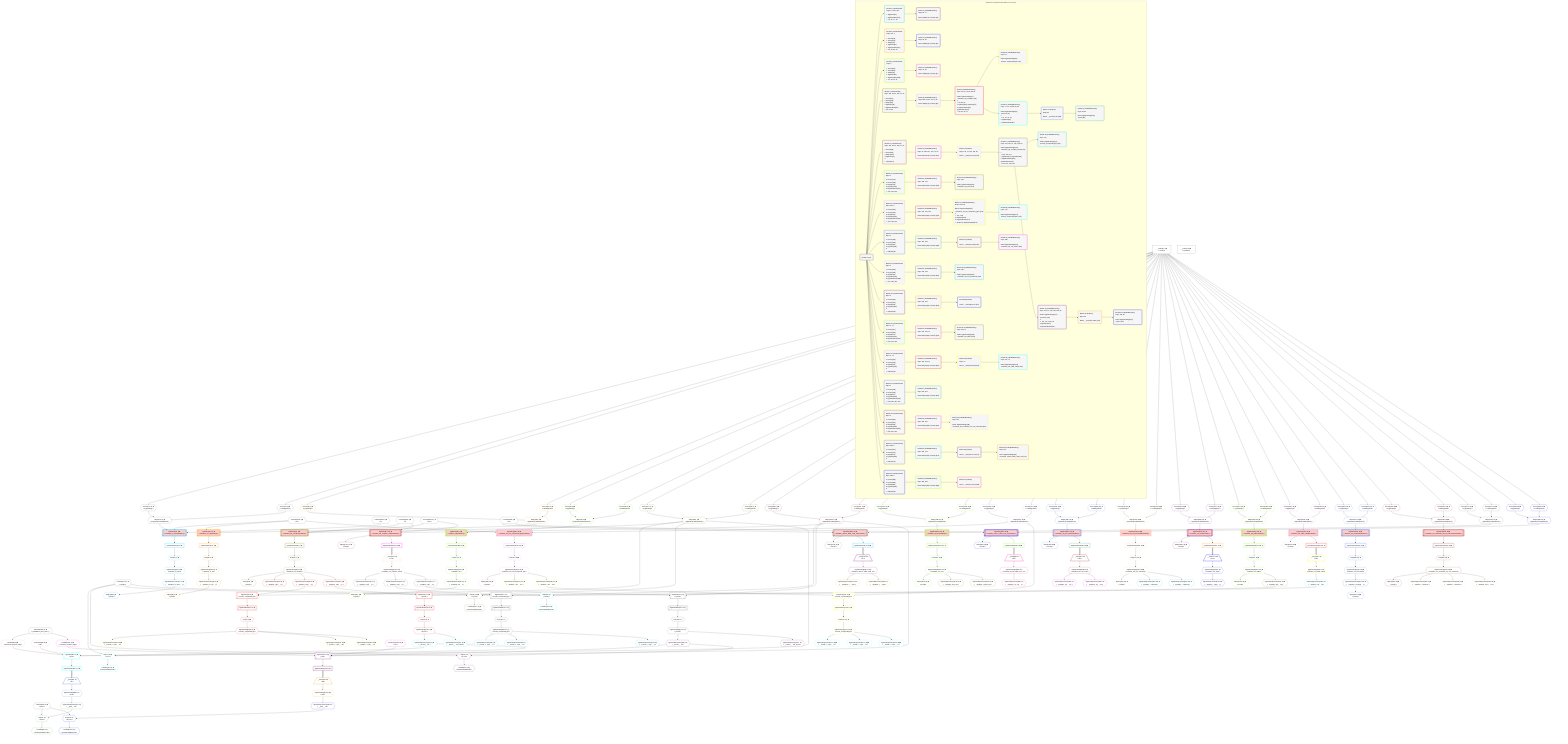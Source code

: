 %%{init: {'themeVariables': { 'fontSize': '12px'}}}%%
graph TD
    classDef path fill:#eee,stroke:#000,color:#000
    classDef plan fill:#fff,stroke-width:1px,color:#000
    classDef itemplan fill:#fff,stroke-width:2px,color:#000
    classDef unbatchedplan fill:#dff,stroke-width:1px,color:#000
    classDef sideeffectplan fill:#fcc,stroke-width:2px,color:#000
    classDef bucket fill:#f6f6f6,color:#000,stroke-width:2px,text-align:left


    %% plan dependencies
    Object13{{"Object[13∈0] ➊<br />ᐸ{pgSettings,withPgClient}ᐳ"}}:::plan
    Access11{{"Access[11∈0] ➊<br />ᐸ2.pgSettingsᐳ"}}:::plan
    Access12{{"Access[12∈0] ➊<br />ᐸ2.withPgClientᐳ"}}:::plan
    Access11 & Access12 --> Object13
    __Value2["__Value[2∈0] ➊<br />ᐸcontextᐳ"]:::plan
    __Value2 --> Access11
    __Value2 --> Access12
    __Value4["__Value[4∈0] ➊<br />ᐸrootValueᐳ"]:::plan
    Constant72{{"Constant[72∈0] ➊<br />ᐸ'people'ᐳ"}}:::plan
    Constant90{{"Constant[90∈0] ➊<br />ᐸ'posts'ᐳ"}}:::plan
    Constant291{{"Constant[291∈0] ➊<br />ᐸ10ᐳ"}}:::plan
    Constant292{{"Constant[292∈0] ➊<br />ᐸ5ᐳ"}}:::plan
    Constant293{{"Constant[293∈0] ➊<br />ᐸ1ᐳ"}}:::plan
    Constant294{{"Constant[294∈0] ➊<br />ᐸ'test'ᐳ"}}:::plan
    Constant298{{"Constant[298∈0] ➊<br />ᐸ20ᐳ"}}:::plan
    Constant299{{"Constant[299∈0] ➊<br />ᐸ[ 'PRIMARY_KEY_ASC' ]ᐳ"}}:::plan
    PgSelect10[["PgSelect[10∈1] ➊<br />ᐸmutation_in_inout(mutation)ᐳ"]]:::sideeffectplan
    Object13 & Constant291 & Constant292 --> PgSelect10
    First14{{"First[14∈1] ➊"}}:::plan
    PgSelectRows15[["PgSelectRows[15∈1] ➊"]]:::plan
    PgSelectRows15 --> First14
    PgSelect10 --> PgSelectRows15
    PgSelectSingle16{{"PgSelectSingle[16∈1] ➊<br />ᐸmutation_in_inoutᐳ"}}:::plan
    First14 --> PgSelectSingle16
    PgClassExpression17{{"PgClassExpression[17∈1] ➊<br />ᐸ__mutation_in_inout__.vᐳ"}}:::plan
    PgSelectSingle16 --> PgClassExpression17
    Object18{{"Object[18∈1] ➊<br />ᐸ{result}ᐳ"}}:::plan
    PgClassExpression17 --> Object18
    PgSelect22[["PgSelect[22∈3] ➊<br />ᐸmutation_in_out(mutation)ᐳ"]]:::sideeffectplan
    Object25{{"Object[25∈3] ➊<br />ᐸ{pgSettings,withPgClient}ᐳ"}}:::plan
    Object25 & Constant291 --> PgSelect22
    Access23{{"Access[23∈3] ➊<br />ᐸ2.pgSettingsᐳ"}}:::plan
    Access24{{"Access[24∈3] ➊<br />ᐸ2.withPgClientᐳ"}}:::plan
    Access23 & Access24 --> Object25
    __Value2 --> Access23
    __Value2 --> Access24
    First26{{"First[26∈3] ➊"}}:::plan
    PgSelectRows27[["PgSelectRows[27∈3] ➊"]]:::plan
    PgSelectRows27 --> First26
    PgSelect22 --> PgSelectRows27
    PgSelectSingle28{{"PgSelectSingle[28∈3] ➊<br />ᐸmutation_in_outᐳ"}}:::plan
    First26 --> PgSelectSingle28
    PgClassExpression29{{"PgClassExpression[29∈3] ➊<br />ᐸ__mutation_in_out__.vᐳ"}}:::plan
    PgSelectSingle28 --> PgClassExpression29
    Object30{{"Object[30∈3] ➊<br />ᐸ{result}ᐳ"}}:::plan
    PgClassExpression29 --> Object30
    Object36{{"Object[36∈5] ➊<br />ᐸ{pgSettings,withPgClient}ᐳ"}}:::plan
    Access34{{"Access[34∈5] ➊<br />ᐸ2.pgSettingsᐳ"}}:::plan
    Access35{{"Access[35∈5] ➊<br />ᐸ2.withPgClientᐳ"}}:::plan
    Access34 & Access35 --> Object36
    PgSelect33[["PgSelect[33∈5] ➊<br />ᐸmutation_out(mutation)ᐳ"]]:::sideeffectplan
    Object36 --> PgSelect33
    __Value2 --> Access34
    __Value2 --> Access35
    First37{{"First[37∈5] ➊"}}:::plan
    PgSelectRows38[["PgSelectRows[38∈5] ➊"]]:::plan
    PgSelectRows38 --> First37
    PgSelect33 --> PgSelectRows38
    PgSelectSingle39{{"PgSelectSingle[39∈5] ➊<br />ᐸmutation_outᐳ"}}:::plan
    First37 --> PgSelectSingle39
    PgClassExpression40{{"PgClassExpression[40∈5] ➊<br />ᐸ__mutation_out__.vᐳ"}}:::plan
    PgSelectSingle39 --> PgClassExpression40
    Object41{{"Object[41∈5] ➊<br />ᐸ{result}ᐳ"}}:::plan
    PgClassExpression40 --> Object41
    PgSelect46[["PgSelect[46∈7] ➊<br />ᐸmutation_out_complex(mutation)ᐳ"]]:::sideeffectplan
    Object49{{"Object[49∈7] ➊<br />ᐸ{pgSettings,withPgClient}ᐳ"}}:::plan
    Object49 & Constant293 & Constant294 --> PgSelect46
    Access47{{"Access[47∈7] ➊<br />ᐸ2.pgSettingsᐳ"}}:::plan
    Access48{{"Access[48∈7] ➊<br />ᐸ2.withPgClientᐳ"}}:::plan
    Access47 & Access48 --> Object49
    __Value2 --> Access47
    __Value2 --> Access48
    First50{{"First[50∈7] ➊"}}:::plan
    PgSelectRows51[["PgSelectRows[51∈7] ➊"]]:::plan
    PgSelectRows51 --> First50
    PgSelect46 --> PgSelectRows51
    PgSelectSingle52{{"PgSelectSingle[52∈7] ➊<br />ᐸmutation_out_complexᐳ"}}:::plan
    First50 --> PgSelectSingle52
    Object53{{"Object[53∈7] ➊<br />ᐸ{result}ᐳ"}}:::plan
    PgSelectSingle52 --> Object53
    Lambda85{{"Lambda[85∈8] ➊<br />ᐸextractList_grafast_applyᐳ"}}:::plan
    Constant299 --> Lambda85
    Connection84{{"Connection[84∈8] ➊<br />ᐸ80ᐳ"}}:::plan
    PgSelect56[["PgSelect[56∈9] ➊<br />ᐸfrmcdc_compoundTypeᐳ"]]:::plan
    PgClassExpression55{{"PgClassExpression[55∈9] ➊<br />ᐸ__mutation...plex__.”y”ᐳ"}}:::plan
    Object49 & PgClassExpression55 --> PgSelect56
    PgSelect67[["PgSelect[67∈9] ➊<br />ᐸpersonᐳ"]]:::plan
    PgClassExpression66{{"PgClassExpression[66∈9] ➊<br />ᐸ__mutation...plex__.”z”ᐳ"}}:::plan
    Object49 & PgClassExpression66 --> PgSelect67
    PgClassExpression54{{"PgClassExpression[54∈9] ➊<br />ᐸ__mutation...plex__.”x”ᐳ"}}:::plan
    PgSelectSingle52 --> PgClassExpression54
    PgSelectSingle52 --> PgClassExpression55
    First60{{"First[60∈9] ➊"}}:::plan
    PgSelectRows61[["PgSelectRows[61∈9] ➊"]]:::plan
    PgSelectRows61 --> First60
    PgSelect56 --> PgSelectRows61
    PgSelectSingle62{{"PgSelectSingle[62∈9] ➊<br />ᐸfrmcdc_compoundTypeᐳ"}}:::plan
    First60 --> PgSelectSingle62
    PgSelectSingle52 --> PgClassExpression66
    First69{{"First[69∈9] ➊"}}:::plan
    PgSelectRows70[["PgSelectRows[70∈9] ➊"]]:::plan
    PgSelectRows70 --> First69
    PgSelect67 --> PgSelectRows70
    PgSelectSingle71{{"PgSelectSingle[71∈9] ➊<br />ᐸpersonᐳ"}}:::plan
    First69 --> PgSelectSingle71
    PgClassExpression63{{"PgClassExpression[63∈10] ➊<br />ᐸ__frmcdc_c...type__.”a”ᐳ"}}:::plan
    PgSelectSingle62 --> PgClassExpression63
    PgClassExpression64{{"PgClassExpression[64∈10] ➊<br />ᐸ__frmcdc_c...type__.”b”ᐳ"}}:::plan
    PgSelectSingle62 --> PgClassExpression64
    PgClassExpression65{{"PgClassExpression[65∈10] ➊<br />ᐸ__frmcdc_c...type__.”c”ᐳ"}}:::plan
    PgSelectSingle62 --> PgClassExpression65
    PgSelect86[["PgSelect[86∈11] ➊<br />ᐸpostᐳ"]]:::plan
    PgClassExpression73{{"PgClassExpression[73∈11] ➊<br />ᐸ__person__.”id”ᐳ"}}:::plan
    Object49 & PgClassExpression73 & Lambda85 & Connection84 --> PgSelect86
    List74{{"List[74∈11] ➊<br />ᐸ72,73ᐳ"}}:::plan
    Constant72 & PgClassExpression73 --> List74
    PgSelectSingle71 --> PgClassExpression73
    Lambda75{{"Lambda[75∈11] ➊<br />ᐸbase64JSONEncodeᐳ"}}:::plan
    List74 --> Lambda75
    PgClassExpression76{{"PgClassExpression[76∈11] ➊<br />ᐸ__person__...full_name”ᐳ"}}:::plan
    PgSelectSingle71 --> PgClassExpression76
    PgSelectRows87[["PgSelectRows[87∈11] ➊"]]:::plan
    PgSelect86 --> PgSelectRows87
    __Item88[/"__Item[88∈12]<br />ᐸ87ᐳ"\]:::itemplan
    PgSelectRows87 ==> __Item88
    PgSelectSingle89{{"PgSelectSingle[89∈12]<br />ᐸpostᐳ"}}:::plan
    __Item88 --> PgSelectSingle89
    List92{{"List[92∈13]<br />ᐸ90,91ᐳ"}}:::plan
    PgClassExpression91{{"PgClassExpression[91∈13]<br />ᐸ__post__.”id”ᐳ"}}:::plan
    Constant90 & PgClassExpression91 --> List92
    PgSelectSingle89 --> PgClassExpression91
    Lambda93{{"Lambda[93∈13]<br />ᐸbase64JSONEncodeᐳ"}}:::plan
    List92 --> Lambda93
    PgSelect97[["PgSelect[97∈14] ➊<br />ᐸmutation_out_complex_setof(mutation)ᐳ"]]:::sideeffectplan
    Object100{{"Object[100∈14] ➊<br />ᐸ{pgSettings,withPgClient}ᐳ"}}:::plan
    Object100 & Constant293 & Constant294 --> PgSelect97
    Access98{{"Access[98∈14] ➊<br />ᐸ2.pgSettingsᐳ"}}:::plan
    Access99{{"Access[99∈14] ➊<br />ᐸ2.withPgClientᐳ"}}:::plan
    Access98 & Access99 --> Object100
    __Value2 --> Access98
    __Value2 --> Access99
    Object101{{"Object[101∈14] ➊<br />ᐸ{result}ᐳ"}}:::plan
    PgSelect97 --> Object101
    PgSelectRows102[["PgSelectRows[102∈15] ➊"]]:::plan
    PgSelect97 --> PgSelectRows102
    Lambda136{{"Lambda[136∈15] ➊<br />ᐸextractList_grafast_applyᐳ"}}:::plan
    Constant299 --> Lambda136
    Connection135{{"Connection[135∈15] ➊<br />ᐸ131ᐳ"}}:::plan
    __Item103[/"__Item[103∈16]<br />ᐸ102ᐳ"\]:::itemplan
    PgSelectRows102 ==> __Item103
    PgSelectSingle104{{"PgSelectSingle[104∈16]<br />ᐸmutation_out_complex_setofᐳ"}}:::plan
    __Item103 --> PgSelectSingle104
    PgSelect107[["PgSelect[107∈17]<br />ᐸfrmcdc_compoundTypeᐳ"]]:::plan
    PgClassExpression106{{"PgClassExpression[106∈17]<br />ᐸ__mutation...etof__.”y”ᐳ"}}:::plan
    Object100 & PgClassExpression106 --> PgSelect107
    PgSelect118[["PgSelect[118∈17]<br />ᐸpersonᐳ"]]:::plan
    PgClassExpression117{{"PgClassExpression[117∈17]<br />ᐸ__mutation...etof__.”z”ᐳ"}}:::plan
    Object100 & PgClassExpression117 --> PgSelect118
    PgClassExpression105{{"PgClassExpression[105∈17]<br />ᐸ__mutation...etof__.”x”ᐳ"}}:::plan
    PgSelectSingle104 --> PgClassExpression105
    PgSelectSingle104 --> PgClassExpression106
    First111{{"First[111∈17]"}}:::plan
    PgSelectRows112[["PgSelectRows[112∈17]"]]:::plan
    PgSelectRows112 --> First111
    PgSelect107 --> PgSelectRows112
    PgSelectSingle113{{"PgSelectSingle[113∈17]<br />ᐸfrmcdc_compoundTypeᐳ"}}:::plan
    First111 --> PgSelectSingle113
    PgSelectSingle104 --> PgClassExpression117
    First120{{"First[120∈17]"}}:::plan
    PgSelectRows121[["PgSelectRows[121∈17]"]]:::plan
    PgSelectRows121 --> First120
    PgSelect118 --> PgSelectRows121
    PgSelectSingle122{{"PgSelectSingle[122∈17]<br />ᐸpersonᐳ"}}:::plan
    First120 --> PgSelectSingle122
    PgClassExpression114{{"PgClassExpression[114∈18]<br />ᐸ__frmcdc_c...type__.”a”ᐳ"}}:::plan
    PgSelectSingle113 --> PgClassExpression114
    PgClassExpression115{{"PgClassExpression[115∈18]<br />ᐸ__frmcdc_c...type__.”b”ᐳ"}}:::plan
    PgSelectSingle113 --> PgClassExpression115
    PgClassExpression116{{"PgClassExpression[116∈18]<br />ᐸ__frmcdc_c...type__.”c”ᐳ"}}:::plan
    PgSelectSingle113 --> PgClassExpression116
    PgSelect137[["PgSelect[137∈19]<br />ᐸpostᐳ"]]:::plan
    PgClassExpression124{{"PgClassExpression[124∈19]<br />ᐸ__person__.”id”ᐳ"}}:::plan
    Object100 & PgClassExpression124 & Lambda136 & Connection135 --> PgSelect137
    List125{{"List[125∈19]<br />ᐸ72,124ᐳ"}}:::plan
    Constant72 & PgClassExpression124 --> List125
    PgSelectSingle122 --> PgClassExpression124
    Lambda126{{"Lambda[126∈19]<br />ᐸbase64JSONEncodeᐳ"}}:::plan
    List125 --> Lambda126
    PgClassExpression127{{"PgClassExpression[127∈19]<br />ᐸ__person__...full_name”ᐳ"}}:::plan
    PgSelectSingle122 --> PgClassExpression127
    PgSelectRows138[["PgSelectRows[138∈19]"]]:::plan
    PgSelect137 --> PgSelectRows138
    __Item139[/"__Item[139∈20]<br />ᐸ138ᐳ"\]:::itemplan
    PgSelectRows138 ==> __Item139
    PgSelectSingle140{{"PgSelectSingle[140∈20]<br />ᐸpostᐳ"}}:::plan
    __Item139 --> PgSelectSingle140
    List143{{"List[143∈21]<br />ᐸ90,142ᐳ"}}:::plan
    PgClassExpression142{{"PgClassExpression[142∈21]<br />ᐸ__post__.”id”ᐳ"}}:::plan
    Constant90 & PgClassExpression142 --> List143
    PgSelectSingle140 --> PgClassExpression142
    Lambda144{{"Lambda[144∈21]<br />ᐸbase64JSONEncodeᐳ"}}:::plan
    List143 --> Lambda144
    Object149{{"Object[149∈22] ➊<br />ᐸ{pgSettings,withPgClient}ᐳ"}}:::plan
    Access147{{"Access[147∈22] ➊<br />ᐸ2.pgSettingsᐳ"}}:::plan
    Access148{{"Access[148∈22] ➊<br />ᐸ2.withPgClientᐳ"}}:::plan
    Access147 & Access148 --> Object149
    PgSelect146[["PgSelect[146∈22] ➊<br />ᐸmutation_out_out(mutation)ᐳ"]]:::sideeffectplan
    Object149 --> PgSelect146
    __Value2 --> Access147
    __Value2 --> Access148
    First150{{"First[150∈22] ➊"}}:::plan
    PgSelectRows151[["PgSelectRows[151∈22] ➊"]]:::plan
    PgSelectRows151 --> First150
    PgSelect146 --> PgSelectRows151
    PgSelectSingle152{{"PgSelectSingle[152∈22] ➊<br />ᐸmutation_out_outᐳ"}}:::plan
    First150 --> PgSelectSingle152
    Object153{{"Object[153∈22] ➊<br />ᐸ{result}ᐳ"}}:::plan
    PgSelectSingle152 --> Object153
    PgClassExpression154{{"PgClassExpression[154∈24] ➊<br />ᐸ__mutation...first_out”ᐳ"}}:::plan
    PgSelectSingle152 --> PgClassExpression154
    PgClassExpression155{{"PgClassExpression[155∈24] ➊<br />ᐸ__mutation...econd_out”ᐳ"}}:::plan
    PgSelectSingle152 --> PgClassExpression155
    PgSelect159[["PgSelect[159∈25] ➊<br />ᐸmutation_out_out_compound_type(mutation)ᐳ"]]:::sideeffectplan
    Object162{{"Object[162∈25] ➊<br />ᐸ{pgSettings,withPgClient}ᐳ"}}:::plan
    Object162 & Constant291 --> PgSelect159
    Access160{{"Access[160∈25] ➊<br />ᐸ2.pgSettingsᐳ"}}:::plan
    Access161{{"Access[161∈25] ➊<br />ᐸ2.withPgClientᐳ"}}:::plan
    Access160 & Access161 --> Object162
    __Value2 --> Access160
    __Value2 --> Access161
    First163{{"First[163∈25] ➊"}}:::plan
    PgSelectRows164[["PgSelectRows[164∈25] ➊"]]:::plan
    PgSelectRows164 --> First163
    PgSelect159 --> PgSelectRows164
    PgSelectSingle165{{"PgSelectSingle[165∈25] ➊<br />ᐸmutation_out_out_compound_typeᐳ"}}:::plan
    First163 --> PgSelectSingle165
    Object166{{"Object[166∈25] ➊<br />ᐸ{result}ᐳ"}}:::plan
    PgSelectSingle165 --> Object166
    PgSelect169[["PgSelect[169∈27] ➊<br />ᐸfrmcdc_compoundTypeᐳ"]]:::plan
    PgClassExpression168{{"PgClassExpression[168∈27] ➊<br />ᐸ__mutation...ype__.”o2”ᐳ"}}:::plan
    Object162 & PgClassExpression168 --> PgSelect169
    PgClassExpression167{{"PgClassExpression[167∈27] ➊<br />ᐸ__mutation...ype__.”o1”ᐳ"}}:::plan
    PgSelectSingle165 --> PgClassExpression167
    PgSelectSingle165 --> PgClassExpression168
    First173{{"First[173∈27] ➊"}}:::plan
    PgSelectRows174[["PgSelectRows[174∈27] ➊"]]:::plan
    PgSelectRows174 --> First173
    PgSelect169 --> PgSelectRows174
    PgSelectSingle175{{"PgSelectSingle[175∈27] ➊<br />ᐸfrmcdc_compoundTypeᐳ"}}:::plan
    First173 --> PgSelectSingle175
    PgClassExpression176{{"PgClassExpression[176∈28] ➊<br />ᐸ__frmcdc_c...type__.”a”ᐳ"}}:::plan
    PgSelectSingle175 --> PgClassExpression176
    PgClassExpression177{{"PgClassExpression[177∈28] ➊<br />ᐸ__frmcdc_c...type__.”b”ᐳ"}}:::plan
    PgSelectSingle175 --> PgClassExpression177
    PgClassExpression178{{"PgClassExpression[178∈28] ➊<br />ᐸ__frmcdc_c...type__.”c”ᐳ"}}:::plan
    PgSelectSingle175 --> PgClassExpression178
    Object184{{"Object[184∈29] ➊<br />ᐸ{pgSettings,withPgClient}ᐳ"}}:::plan
    Access182{{"Access[182∈29] ➊<br />ᐸ2.pgSettingsᐳ"}}:::plan
    Access183{{"Access[183∈29] ➊<br />ᐸ2.withPgClientᐳ"}}:::plan
    Access182 & Access183 --> Object184
    PgSelect181[["PgSelect[181∈29] ➊<br />ᐸmutation_out_out_setof(mutation)ᐳ"]]:::sideeffectplan
    Object184 --> PgSelect181
    __Value2 --> Access182
    __Value2 --> Access183
    Object185{{"Object[185∈29] ➊<br />ᐸ{result}ᐳ"}}:::plan
    PgSelect181 --> Object185
    PgSelectRows186[["PgSelectRows[186∈30] ➊"]]:::plan
    PgSelect181 --> PgSelectRows186
    __Item187[/"__Item[187∈31]<br />ᐸ186ᐳ"\]:::itemplan
    PgSelectRows186 ==> __Item187
    PgSelectSingle188{{"PgSelectSingle[188∈31]<br />ᐸmutation_out_out_setofᐳ"}}:::plan
    __Item187 --> PgSelectSingle188
    PgClassExpression189{{"PgClassExpression[189∈32]<br />ᐸ__mutation...tof__.”o1”ᐳ"}}:::plan
    PgSelectSingle188 --> PgClassExpression189
    PgClassExpression190{{"PgClassExpression[190∈32]<br />ᐸ__mutation...tof__.”o2”ᐳ"}}:::plan
    PgSelectSingle188 --> PgClassExpression190
    Object196{{"Object[196∈33] ➊<br />ᐸ{pgSettings,withPgClient}ᐳ"}}:::plan
    Access194{{"Access[194∈33] ➊<br />ᐸ2.pgSettingsᐳ"}}:::plan
    Access195{{"Access[195∈33] ➊<br />ᐸ2.withPgClientᐳ"}}:::plan
    Access194 & Access195 --> Object196
    PgSelect193[["PgSelect[193∈33] ➊<br />ᐸmutation_out_out_unnamed(mutation)ᐳ"]]:::sideeffectplan
    Object196 --> PgSelect193
    __Value2 --> Access194
    __Value2 --> Access195
    First197{{"First[197∈33] ➊"}}:::plan
    PgSelectRows198[["PgSelectRows[198∈33] ➊"]]:::plan
    PgSelectRows198 --> First197
    PgSelect193 --> PgSelectRows198
    PgSelectSingle199{{"PgSelectSingle[199∈33] ➊<br />ᐸmutation_out_out_unnamedᐳ"}}:::plan
    First197 --> PgSelectSingle199
    Object200{{"Object[200∈33] ➊<br />ᐸ{result}ᐳ"}}:::plan
    PgSelectSingle199 --> Object200
    PgClassExpression201{{"PgClassExpression[201∈35] ➊<br />ᐸ__mutation....”column1”ᐳ"}}:::plan
    PgSelectSingle199 --> PgClassExpression201
    PgClassExpression202{{"PgClassExpression[202∈35] ➊<br />ᐸ__mutation....”column2”ᐳ"}}:::plan
    PgSelectSingle199 --> PgClassExpression202
    Object208{{"Object[208∈36] ➊<br />ᐸ{pgSettings,withPgClient}ᐳ"}}:::plan
    Access206{{"Access[206∈36] ➊<br />ᐸ2.pgSettingsᐳ"}}:::plan
    Access207{{"Access[207∈36] ➊<br />ᐸ2.withPgClientᐳ"}}:::plan
    Access206 & Access207 --> Object208
    PgSelect205[["PgSelect[205∈36] ➊<br />ᐸmutation_out_setof(mutation)ᐳ"]]:::sideeffectplan
    Object208 --> PgSelect205
    __Value2 --> Access206
    __Value2 --> Access207
    Object209{{"Object[209∈36] ➊<br />ᐸ{result}ᐳ"}}:::plan
    PgSelect205 --> Object209
    PgSelectRows210[["PgSelectRows[210∈37] ➊"]]:::plan
    PgSelect205 --> PgSelectRows210
    __Item211[/"__Item[211∈38]<br />ᐸ210ᐳ"\]:::itemplan
    PgSelectRows210 ==> __Item211
    PgSelectSingle212{{"PgSelectSingle[212∈38]<br />ᐸmutation_out_setofᐳ"}}:::plan
    __Item211 --> PgSelectSingle212
    PgClassExpression213{{"PgClassExpression[213∈38]<br />ᐸ__mutation..._setof__.vᐳ"}}:::plan
    PgSelectSingle212 --> PgClassExpression213
    Object219{{"Object[219∈39] ➊<br />ᐸ{pgSettings,withPgClient}ᐳ"}}:::plan
    Access217{{"Access[217∈39] ➊<br />ᐸ2.pgSettingsᐳ"}}:::plan
    Access218{{"Access[218∈39] ➊<br />ᐸ2.withPgClientᐳ"}}:::plan
    Access217 & Access218 --> Object219
    PgSelect216[["PgSelect[216∈39] ➊<br />ᐸmutation_out_table(mutation)ᐳ"]]:::sideeffectplan
    Object219 --> PgSelect216
    __Value2 --> Access217
    __Value2 --> Access218
    First220{{"First[220∈39] ➊"}}:::plan
    PgSelectRows221[["PgSelectRows[221∈39] ➊"]]:::plan
    PgSelectRows221 --> First220
    PgSelect216 --> PgSelectRows221
    PgSelectSingle222{{"PgSelectSingle[222∈39] ➊<br />ᐸmutation_out_tableᐳ"}}:::plan
    First220 --> PgSelectSingle222
    Object223{{"Object[223∈39] ➊<br />ᐸ{result}ᐳ"}}:::plan
    PgSelectSingle222 --> Object223
    List226{{"List[226∈41] ➊<br />ᐸ72,225ᐳ"}}:::plan
    PgClassExpression225{{"PgClassExpression[225∈41] ➊<br />ᐸ__mutation...ble__.”id”ᐳ"}}:::plan
    Constant72 & PgClassExpression225 --> List226
    PgSelectSingle222 --> PgClassExpression225
    Lambda227{{"Lambda[227∈41] ➊<br />ᐸbase64JSONEncodeᐳ"}}:::plan
    List226 --> Lambda227
    Object233{{"Object[233∈42] ➊<br />ᐸ{pgSettings,withPgClient}ᐳ"}}:::plan
    Access231{{"Access[231∈42] ➊<br />ᐸ2.pgSettingsᐳ"}}:::plan
    Access232{{"Access[232∈42] ➊<br />ᐸ2.withPgClientᐳ"}}:::plan
    Access231 & Access232 --> Object233
    PgSelect230[["PgSelect[230∈42] ➊<br />ᐸmutation_out_table_setof(mutation)ᐳ"]]:::sideeffectplan
    Object233 --> PgSelect230
    __Value2 --> Access231
    __Value2 --> Access232
    Object234{{"Object[234∈42] ➊<br />ᐸ{result}ᐳ"}}:::plan
    PgSelect230 --> Object234
    PgSelectRows235[["PgSelectRows[235∈43] ➊"]]:::plan
    PgSelect230 --> PgSelectRows235
    __Item236[/"__Item[236∈44]<br />ᐸ235ᐳ"\]:::itemplan
    PgSelectRows235 ==> __Item236
    PgSelectSingle237{{"PgSelectSingle[237∈44]<br />ᐸmutation_out_table_setofᐳ"}}:::plan
    __Item236 --> PgSelectSingle237
    List240{{"List[240∈45]<br />ᐸ72,239ᐳ"}}:::plan
    PgClassExpression239{{"PgClassExpression[239∈45]<br />ᐸ__mutation...tof__.”id”ᐳ"}}:::plan
    Constant72 & PgClassExpression239 --> List240
    PgSelectSingle237 --> PgClassExpression239
    Lambda241{{"Lambda[241∈45]<br />ᐸbase64JSONEncodeᐳ"}}:::plan
    List240 --> Lambda241
    Object247{{"Object[247∈46] ➊<br />ᐸ{pgSettings,withPgClient}ᐳ"}}:::plan
    Access245{{"Access[245∈46] ➊<br />ᐸ2.pgSettingsᐳ"}}:::plan
    Access246{{"Access[246∈46] ➊<br />ᐸ2.withPgClientᐳ"}}:::plan
    Access245 & Access246 --> Object247
    PgSelect244[["PgSelect[244∈46] ➊<br />ᐸmutation_out_unnamed(mutation)ᐳ"]]:::sideeffectplan
    Object247 --> PgSelect244
    __Value2 --> Access245
    __Value2 --> Access246
    First248{{"First[248∈46] ➊"}}:::plan
    PgSelectRows249[["PgSelectRows[249∈46] ➊"]]:::plan
    PgSelectRows249 --> First248
    PgSelect244 --> PgSelectRows249
    PgSelectSingle250{{"PgSelectSingle[250∈46] ➊<br />ᐸmutation_out_unnamedᐳ"}}:::plan
    First248 --> PgSelectSingle250
    PgClassExpression251{{"PgClassExpression[251∈46] ➊<br />ᐸ__mutation...nnamed__.vᐳ"}}:::plan
    PgSelectSingle250 --> PgClassExpression251
    Object252{{"Object[252∈46] ➊<br />ᐸ{result}ᐳ"}}:::plan
    PgClassExpression251 --> Object252
    Object258{{"Object[258∈48] ➊<br />ᐸ{pgSettings,withPgClient}ᐳ"}}:::plan
    Access256{{"Access[256∈48] ➊<br />ᐸ2.pgSettingsᐳ"}}:::plan
    Access257{{"Access[257∈48] ➊<br />ᐸ2.withPgClientᐳ"}}:::plan
    Access256 & Access257 --> Object258
    PgSelect255[["PgSelect[255∈48] ➊<br />ᐸmutation_out_unnamed_out_out_unnamed(mutation)ᐳ"]]:::sideeffectplan
    Object258 --> PgSelect255
    __Value2 --> Access256
    __Value2 --> Access257
    First259{{"First[259∈48] ➊"}}:::plan
    PgSelectRows260[["PgSelectRows[260∈48] ➊"]]:::plan
    PgSelectRows260 --> First259
    PgSelect255 --> PgSelectRows260
    PgSelectSingle261{{"PgSelectSingle[261∈48] ➊<br />ᐸmutation_out_unnamed_out_out_unnamedᐳ"}}:::plan
    First259 --> PgSelectSingle261
    Object262{{"Object[262∈48] ➊<br />ᐸ{result}ᐳ"}}:::plan
    PgSelectSingle261 --> Object262
    PgClassExpression263{{"PgClassExpression[263∈50] ➊<br />ᐸ__mutation....”column1”ᐳ"}}:::plan
    PgSelectSingle261 --> PgClassExpression263
    PgClassExpression264{{"PgClassExpression[264∈50] ➊<br />ᐸ__mutation....”column3”ᐳ"}}:::plan
    PgSelectSingle261 --> PgClassExpression264
    PgClassExpression265{{"PgClassExpression[265∈50] ➊<br />ᐸ__mutation...med__.”o2”ᐳ"}}:::plan
    PgSelectSingle261 --> PgClassExpression265
    PgSelect269[["PgSelect[269∈51] ➊<br />ᐸmutation_returns_table_multi_col(mutation)ᐳ"]]:::sideeffectplan
    Object272{{"Object[272∈51] ➊<br />ᐸ{pgSettings,withPgClient}ᐳ"}}:::plan
    Object272 & Constant298 --> PgSelect269
    Access270{{"Access[270∈51] ➊<br />ᐸ2.pgSettingsᐳ"}}:::plan
    Access271{{"Access[271∈51] ➊<br />ᐸ2.withPgClientᐳ"}}:::plan
    Access270 & Access271 --> Object272
    __Value2 --> Access270
    __Value2 --> Access271
    Object273{{"Object[273∈51] ➊<br />ᐸ{result}ᐳ"}}:::plan
    PgSelect269 --> Object273
    PgSelectRows274[["PgSelectRows[274∈52] ➊"]]:::plan
    PgSelect269 --> PgSelectRows274
    __Item275[/"__Item[275∈53]<br />ᐸ274ᐳ"\]:::itemplan
    PgSelectRows274 ==> __Item275
    PgSelectSingle276{{"PgSelectSingle[276∈53]<br />ᐸmutation_returns_table_multi_colᐳ"}}:::plan
    __Item275 --> PgSelectSingle276
    PgClassExpression277{{"PgClassExpression[277∈54]<br />ᐸ__mutation...l__.”col1”ᐳ"}}:::plan
    PgSelectSingle276 --> PgClassExpression277
    PgClassExpression278{{"PgClassExpression[278∈54]<br />ᐸ__mutation...l__.”col2”ᐳ"}}:::plan
    PgSelectSingle276 --> PgClassExpression278
    PgSelect282[["PgSelect[282∈55] ➊<br />ᐸmutation_returns_table_one_col(mutation)ᐳ"]]:::sideeffectplan
    Object285{{"Object[285∈55] ➊<br />ᐸ{pgSettings,withPgClient}ᐳ"}}:::plan
    Object285 & Constant298 --> PgSelect282
    Access283{{"Access[283∈55] ➊<br />ᐸ2.pgSettingsᐳ"}}:::plan
    Access284{{"Access[284∈55] ➊<br />ᐸ2.withPgClientᐳ"}}:::plan
    Access283 & Access284 --> Object285
    __Value2 --> Access283
    __Value2 --> Access284
    Object286{{"Object[286∈55] ➊<br />ᐸ{result}ᐳ"}}:::plan
    PgSelect282 --> Object286
    PgSelectRows287[["PgSelectRows[287∈56] ➊"]]:::plan
    PgSelect282 --> PgSelectRows287
    __Item288[/"__Item[288∈57]<br />ᐸ287ᐳ"\]:::itemplan
    PgSelectRows287 ==> __Item288
    PgSelectSingle289{{"PgSelectSingle[289∈57]<br />ᐸmutation_returns_table_one_colᐳ"}}:::plan
    __Item288 --> PgSelectSingle289
    PgClassExpression290{{"PgClassExpression[290∈57]<br />ᐸ__mutation...ne_col__.vᐳ"}}:::plan
    PgSelectSingle289 --> PgClassExpression290

    %% define steps

    subgraph "Buckets for mutations/v4/mutation-return-types"
    Bucket0("Bucket 0 (root)"):::bucket
    classDef bucket0 stroke:#696969
    class Bucket0,__Value2,__Value4,Access11,Access12,Object13,Constant72,Constant90,Constant291,Constant292,Constant293,Constant294,Constant298,Constant299 bucket0
    Bucket1("Bucket 1 (mutationField)<br />Deps: 13, 291, 292<br /><br />1: PgSelect[10]<br />2: PgSelectRows[15]<br />ᐳ: 14, 16, 17, 18"):::bucket
    classDef bucket1 stroke:#00bfff
    class Bucket1,PgSelect10,First14,PgSelectRows15,PgSelectSingle16,PgClassExpression17,Object18 bucket1
    Bucket2("Bucket 2 (nullableBoundary)<br />Deps: 18, 17<br /><br />ROOT Object{1}ᐸ{result}ᐳ[18]"):::bucket
    classDef bucket2 stroke:#7f007f
    class Bucket2 bucket2
    Bucket3("Bucket 3 (mutationField)<br />Deps: 291, 2<br /><br />1: Access[23]<br />2: Access[24]<br />3: Object[25]<br />4: PgSelect[22]<br />5: PgSelectRows[27]<br />ᐳ: 26, 28, 29, 30"):::bucket
    classDef bucket3 stroke:#ffa500
    class Bucket3,PgSelect22,Access23,Access24,Object25,First26,PgSelectRows27,PgSelectSingle28,PgClassExpression29,Object30 bucket3
    Bucket4("Bucket 4 (nullableBoundary)<br />Deps: 30, 29<br /><br />ROOT Object{3}ᐸ{result}ᐳ[30]"):::bucket
    classDef bucket4 stroke:#0000ff
    class Bucket4 bucket4
    Bucket5("Bucket 5 (mutationField)<br />Deps: 2<br /><br />1: Access[34]<br />2: Access[35]<br />3: Object[36]<br />4: PgSelect[33]<br />5: PgSelectRows[38]<br />ᐳ: 37, 39, 40, 41"):::bucket
    classDef bucket5 stroke:#7fff00
    class Bucket5,PgSelect33,Access34,Access35,Object36,First37,PgSelectRows38,PgSelectSingle39,PgClassExpression40,Object41 bucket5
    Bucket6("Bucket 6 (nullableBoundary)<br />Deps: 41, 40<br /><br />ROOT Object{5}ᐸ{result}ᐳ[41]"):::bucket
    classDef bucket6 stroke:#ff1493
    class Bucket6 bucket6
    Bucket7("Bucket 7 (mutationField)<br />Deps: 293, 294, 2, 299, 72, 90<br /><br />1: Access[47]<br />2: Access[48]<br />3: Object[49]<br />4: PgSelect[46]<br />5: PgSelectRows[51]<br />ᐳ: 50, 52, 53"):::bucket
    classDef bucket7 stroke:#808000
    class Bucket7,PgSelect46,Access47,Access48,Object49,First50,PgSelectRows51,PgSelectSingle52,Object53 bucket7
    Bucket8("Bucket 8 (nullableBoundary)<br />Deps: 299, 53, 52, 49, 72, 90<br /><br />ROOT Object{7}ᐸ{result}ᐳ[53]"):::bucket
    classDef bucket8 stroke:#dda0dd
    class Bucket8,Connection84,Lambda85 bucket8
    Bucket9("Bucket 9 (nullableBoundary)<br />Deps: 52, 49, 72, 85, 84, 90<br /><br />ROOT PgSelectSingle{7}ᐸmutation_out_complexᐳ[52]<br />1: <br />ᐳ: 54, 55, 66<br />2: PgSelect[56], PgSelect[67]<br />3: PgSelectRows[61], PgSelectRows[70]<br />ᐳ: 60, 62, 69, 71"):::bucket
    classDef bucket9 stroke:#ff0000
    class Bucket9,PgClassExpression54,PgClassExpression55,PgSelect56,First60,PgSelectRows61,PgSelectSingle62,PgClassExpression66,PgSelect67,First69,PgSelectRows70,PgSelectSingle71 bucket9
    Bucket10("Bucket 10 (nullableBoundary)<br />Deps: 62<br /><br />ROOT PgSelectSingle{9}ᐸfrmcdc_compoundTypeᐳ[62]"):::bucket
    classDef bucket10 stroke:#ffff00
    class Bucket10,PgClassExpression63,PgClassExpression64,PgClassExpression65 bucket10
    Bucket11("Bucket 11 (nullableBoundary)<br />Deps: 71, 72, 49, 85, 84, 90<br /><br />ROOT PgSelectSingle{9}ᐸpersonᐳ[71]<br />1: <br />ᐳ: 73, 76, 74, 75<br />2: PgSelect[86]<br />3: PgSelectRows[87]"):::bucket
    classDef bucket11 stroke:#00ffff
    class Bucket11,PgClassExpression73,List74,Lambda75,PgClassExpression76,PgSelect86,PgSelectRows87 bucket11
    Bucket12("Bucket 12 (listItem)<br />Deps: 90<br /><br />ROOT __Item{12}ᐸ87ᐳ[88]"):::bucket
    classDef bucket12 stroke:#4169e1
    class Bucket12,__Item88,PgSelectSingle89 bucket12
    Bucket13("Bucket 13 (nullableBoundary)<br />Deps: 89, 90<br /><br />ROOT PgSelectSingle{12}ᐸpostᐳ[89]"):::bucket
    classDef bucket13 stroke:#3cb371
    class Bucket13,PgClassExpression91,List92,Lambda93 bucket13
    Bucket14("Bucket 14 (mutationField)<br />Deps: 293, 294, 2, 299, 72, 90<br /><br />1: Access[98]<br />2: Access[99]<br />3: Object[100]<br />4: PgSelect[97]<br />5: <br />ᐳ: Object[101]"):::bucket
    classDef bucket14 stroke:#a52a2a
    class Bucket14,PgSelect97,Access98,Access99,Object100,Object101 bucket14
    Bucket15("Bucket 15 (nullableBoundary)<br />Deps: 97, 299, 101, 100, 72, 90<br /><br />ROOT Object{14}ᐸ{result}ᐳ[101]"):::bucket
    classDef bucket15 stroke:#ff00ff
    class Bucket15,PgSelectRows102,Connection135,Lambda136 bucket15
    Bucket16("Bucket 16 (listItem)<br />Deps: 100, 72, 136, 135, 90<br /><br />ROOT __Item{16}ᐸ102ᐳ[103]"):::bucket
    classDef bucket16 stroke:#f5deb3
    class Bucket16,__Item103,PgSelectSingle104 bucket16
    Bucket17("Bucket 17 (nullableBoundary)<br />Deps: 104, 100, 72, 136, 135, 90<br /><br />ROOT PgSelectSingle{16}ᐸmutation_out_complex_setofᐳ[104]<br />1: <br />ᐳ: 105, 106, 117<br />2: PgSelect[107], PgSelect[118]<br />3: PgSelectRows[112], PgSelectRows[121]<br />ᐳ: 111, 113, 120, 122"):::bucket
    classDef bucket17 stroke:#696969
    class Bucket17,PgClassExpression105,PgClassExpression106,PgSelect107,First111,PgSelectRows112,PgSelectSingle113,PgClassExpression117,PgSelect118,First120,PgSelectRows121,PgSelectSingle122 bucket17
    Bucket18("Bucket 18 (nullableBoundary)<br />Deps: 113<br /><br />ROOT PgSelectSingle{17}ᐸfrmcdc_compoundTypeᐳ[113]"):::bucket
    classDef bucket18 stroke:#00bfff
    class Bucket18,PgClassExpression114,PgClassExpression115,PgClassExpression116 bucket18
    Bucket19("Bucket 19 (nullableBoundary)<br />Deps: 122, 72, 100, 136, 135, 90<br /><br />ROOT PgSelectSingle{17}ᐸpersonᐳ[122]<br />1: <br />ᐳ: 124, 127, 125, 126<br />2: PgSelect[137]<br />3: PgSelectRows[138]"):::bucket
    classDef bucket19 stroke:#7f007f
    class Bucket19,PgClassExpression124,List125,Lambda126,PgClassExpression127,PgSelect137,PgSelectRows138 bucket19
    Bucket20("Bucket 20 (listItem)<br />Deps: 90<br /><br />ROOT __Item{20}ᐸ138ᐳ[139]"):::bucket
    classDef bucket20 stroke:#ffa500
    class Bucket20,__Item139,PgSelectSingle140 bucket20
    Bucket21("Bucket 21 (nullableBoundary)<br />Deps: 140, 90<br /><br />ROOT PgSelectSingle{20}ᐸpostᐳ[140]"):::bucket
    classDef bucket21 stroke:#0000ff
    class Bucket21,PgClassExpression142,List143,Lambda144 bucket21
    Bucket22("Bucket 22 (mutationField)<br />Deps: 2<br /><br />1: Access[147]<br />2: Access[148]<br />3: Object[149]<br />4: PgSelect[146]<br />5: PgSelectRows[151]<br />ᐳ: 150, 152, 153"):::bucket
    classDef bucket22 stroke:#7fff00
    class Bucket22,PgSelect146,Access147,Access148,Object149,First150,PgSelectRows151,PgSelectSingle152,Object153 bucket22
    Bucket23("Bucket 23 (nullableBoundary)<br />Deps: 153, 152<br /><br />ROOT Object{22}ᐸ{result}ᐳ[153]"):::bucket
    classDef bucket23 stroke:#ff1493
    class Bucket23 bucket23
    Bucket24("Bucket 24 (nullableBoundary)<br />Deps: 152<br /><br />ROOT PgSelectSingle{22}ᐸmutation_out_outᐳ[152]"):::bucket
    classDef bucket24 stroke:#808000
    class Bucket24,PgClassExpression154,PgClassExpression155 bucket24
    Bucket25("Bucket 25 (mutationField)<br />Deps: 291, 2<br /><br />1: Access[160]<br />2: Access[161]<br />3: Object[162]<br />4: PgSelect[159]<br />5: PgSelectRows[164]<br />ᐳ: 163, 165, 166"):::bucket
    classDef bucket25 stroke:#dda0dd
    class Bucket25,PgSelect159,Access160,Access161,Object162,First163,PgSelectRows164,PgSelectSingle165,Object166 bucket25
    Bucket26("Bucket 26 (nullableBoundary)<br />Deps: 166, 165, 162<br /><br />ROOT Object{25}ᐸ{result}ᐳ[166]"):::bucket
    classDef bucket26 stroke:#ff0000
    class Bucket26 bucket26
    Bucket27("Bucket 27 (nullableBoundary)<br />Deps: 165, 162<br /><br />ROOT PgSelectSingle{25}ᐸmutation_out_out_compound_typeᐳ[165]<br />1: <br />ᐳ: 167, 168<br />2: PgSelect[169]<br />3: PgSelectRows[174]<br />ᐳ: First[173], PgSelectSingle[175]"):::bucket
    classDef bucket27 stroke:#ffff00
    class Bucket27,PgClassExpression167,PgClassExpression168,PgSelect169,First173,PgSelectRows174,PgSelectSingle175 bucket27
    Bucket28("Bucket 28 (nullableBoundary)<br />Deps: 175<br /><br />ROOT PgSelectSingle{27}ᐸfrmcdc_compoundTypeᐳ[175]"):::bucket
    classDef bucket28 stroke:#00ffff
    class Bucket28,PgClassExpression176,PgClassExpression177,PgClassExpression178 bucket28
    Bucket29("Bucket 29 (mutationField)<br />Deps: 2<br /><br />1: Access[182]<br />2: Access[183]<br />3: Object[184]<br />4: PgSelect[181]<br />5: <br />ᐳ: Object[185]"):::bucket
    classDef bucket29 stroke:#4169e1
    class Bucket29,PgSelect181,Access182,Access183,Object184,Object185 bucket29
    Bucket30("Bucket 30 (nullableBoundary)<br />Deps: 181, 185<br /><br />ROOT Object{29}ᐸ{result}ᐳ[185]"):::bucket
    classDef bucket30 stroke:#3cb371
    class Bucket30,PgSelectRows186 bucket30
    Bucket31("Bucket 31 (listItem)<br /><br />ROOT __Item{31}ᐸ186ᐳ[187]"):::bucket
    classDef bucket31 stroke:#a52a2a
    class Bucket31,__Item187,PgSelectSingle188 bucket31
    Bucket32("Bucket 32 (nullableBoundary)<br />Deps: 188<br /><br />ROOT PgSelectSingle{31}ᐸmutation_out_out_setofᐳ[188]"):::bucket
    classDef bucket32 stroke:#ff00ff
    class Bucket32,PgClassExpression189,PgClassExpression190 bucket32
    Bucket33("Bucket 33 (mutationField)<br />Deps: 2<br /><br />1: Access[194]<br />2: Access[195]<br />3: Object[196]<br />4: PgSelect[193]<br />5: PgSelectRows[198]<br />ᐳ: 197, 199, 200"):::bucket
    classDef bucket33 stroke:#f5deb3
    class Bucket33,PgSelect193,Access194,Access195,Object196,First197,PgSelectRows198,PgSelectSingle199,Object200 bucket33
    Bucket34("Bucket 34 (nullableBoundary)<br />Deps: 200, 199<br /><br />ROOT Object{33}ᐸ{result}ᐳ[200]"):::bucket
    classDef bucket34 stroke:#696969
    class Bucket34 bucket34
    Bucket35("Bucket 35 (nullableBoundary)<br />Deps: 199<br /><br />ROOT PgSelectSingle{33}ᐸmutation_out_out_unnamedᐳ[199]"):::bucket
    classDef bucket35 stroke:#00bfff
    class Bucket35,PgClassExpression201,PgClassExpression202 bucket35
    Bucket36("Bucket 36 (mutationField)<br />Deps: 2<br /><br />1: Access[206]<br />2: Access[207]<br />3: Object[208]<br />4: PgSelect[205]<br />5: <br />ᐳ: Object[209]"):::bucket
    classDef bucket36 stroke:#7f007f
    class Bucket36,PgSelect205,Access206,Access207,Object208,Object209 bucket36
    Bucket37("Bucket 37 (nullableBoundary)<br />Deps: 205, 209<br /><br />ROOT Object{36}ᐸ{result}ᐳ[209]"):::bucket
    classDef bucket37 stroke:#ffa500
    class Bucket37,PgSelectRows210 bucket37
    Bucket38("Bucket 38 (listItem)<br /><br />ROOT __Item{38}ᐸ210ᐳ[211]"):::bucket
    classDef bucket38 stroke:#0000ff
    class Bucket38,__Item211,PgSelectSingle212,PgClassExpression213 bucket38
    Bucket39("Bucket 39 (mutationField)<br />Deps: 2, 72<br /><br />1: Access[217]<br />2: Access[218]<br />3: Object[219]<br />4: PgSelect[216]<br />5: PgSelectRows[221]<br />ᐳ: 220, 222, 223"):::bucket
    classDef bucket39 stroke:#7fff00
    class Bucket39,PgSelect216,Access217,Access218,Object219,First220,PgSelectRows221,PgSelectSingle222,Object223 bucket39
    Bucket40("Bucket 40 (nullableBoundary)<br />Deps: 223, 222, 72<br /><br />ROOT Object{39}ᐸ{result}ᐳ[223]"):::bucket
    classDef bucket40 stroke:#ff1493
    class Bucket40 bucket40
    Bucket41("Bucket 41 (nullableBoundary)<br />Deps: 222, 72<br /><br />ROOT PgSelectSingle{39}ᐸmutation_out_tableᐳ[222]"):::bucket
    classDef bucket41 stroke:#808000
    class Bucket41,PgClassExpression225,List226,Lambda227 bucket41
    Bucket42("Bucket 42 (mutationField)<br />Deps: 2, 72<br /><br />1: Access[231]<br />2: Access[232]<br />3: Object[233]<br />4: PgSelect[230]<br />5: <br />ᐳ: Object[234]"):::bucket
    classDef bucket42 stroke:#dda0dd
    class Bucket42,PgSelect230,Access231,Access232,Object233,Object234 bucket42
    Bucket43("Bucket 43 (nullableBoundary)<br />Deps: 230, 234, 72<br /><br />ROOT Object{42}ᐸ{result}ᐳ[234]"):::bucket
    classDef bucket43 stroke:#ff0000
    class Bucket43,PgSelectRows235 bucket43
    Bucket44("Bucket 44 (listItem)<br />Deps: 72<br /><br />ROOT __Item{44}ᐸ235ᐳ[236]"):::bucket
    classDef bucket44 stroke:#ffff00
    class Bucket44,__Item236,PgSelectSingle237 bucket44
    Bucket45("Bucket 45 (nullableBoundary)<br />Deps: 237, 72<br /><br />ROOT PgSelectSingle{44}ᐸmutation_out_table_setofᐳ[237]"):::bucket
    classDef bucket45 stroke:#00ffff
    class Bucket45,PgClassExpression239,List240,Lambda241 bucket45
    Bucket46("Bucket 46 (mutationField)<br />Deps: 2<br /><br />1: Access[245]<br />2: Access[246]<br />3: Object[247]<br />4: PgSelect[244]<br />5: PgSelectRows[249]<br />ᐳ: 248, 250, 251, 252"):::bucket
    classDef bucket46 stroke:#4169e1
    class Bucket46,PgSelect244,Access245,Access246,Object247,First248,PgSelectRows249,PgSelectSingle250,PgClassExpression251,Object252 bucket46
    Bucket47("Bucket 47 (nullableBoundary)<br />Deps: 252, 251<br /><br />ROOT Object{46}ᐸ{result}ᐳ[252]"):::bucket
    classDef bucket47 stroke:#3cb371
    class Bucket47 bucket47
    Bucket48("Bucket 48 (mutationField)<br />Deps: 2<br /><br />1: Access[256]<br />2: Access[257]<br />3: Object[258]<br />4: PgSelect[255]<br />5: PgSelectRows[260]<br />ᐳ: 259, 261, 262"):::bucket
    classDef bucket48 stroke:#a52a2a
    class Bucket48,PgSelect255,Access256,Access257,Object258,First259,PgSelectRows260,PgSelectSingle261,Object262 bucket48
    Bucket49("Bucket 49 (nullableBoundary)<br />Deps: 262, 261<br /><br />ROOT Object{48}ᐸ{result}ᐳ[262]"):::bucket
    classDef bucket49 stroke:#ff00ff
    class Bucket49 bucket49
    Bucket50("Bucket 50 (nullableBoundary)<br />Deps: 261<br /><br />ROOT PgSelectSingle{48}ᐸmutation_out_unnamed_out_out_unnamedᐳ[261]"):::bucket
    classDef bucket50 stroke:#f5deb3
    class Bucket50,PgClassExpression263,PgClassExpression264,PgClassExpression265 bucket50
    Bucket51("Bucket 51 (mutationField)<br />Deps: 298, 2<br /><br />1: Access[270]<br />2: Access[271]<br />3: Object[272]<br />4: PgSelect[269]<br />5: <br />ᐳ: Object[273]"):::bucket
    classDef bucket51 stroke:#696969
    class Bucket51,PgSelect269,Access270,Access271,Object272,Object273 bucket51
    Bucket52("Bucket 52 (nullableBoundary)<br />Deps: 269, 273<br /><br />ROOT Object{51}ᐸ{result}ᐳ[273]"):::bucket
    classDef bucket52 stroke:#00bfff
    class Bucket52,PgSelectRows274 bucket52
    Bucket53("Bucket 53 (listItem)<br /><br />ROOT __Item{53}ᐸ274ᐳ[275]"):::bucket
    classDef bucket53 stroke:#7f007f
    class Bucket53,__Item275,PgSelectSingle276 bucket53
    Bucket54("Bucket 54 (nullableBoundary)<br />Deps: 276<br /><br />ROOT PgSelectSingle{53}ᐸmutation_returns_table_multi_colᐳ[276]"):::bucket
    classDef bucket54 stroke:#ffa500
    class Bucket54,PgClassExpression277,PgClassExpression278 bucket54
    Bucket55("Bucket 55 (mutationField)<br />Deps: 298, 2<br /><br />1: Access[283]<br />2: Access[284]<br />3: Object[285]<br />4: PgSelect[282]<br />5: <br />ᐳ: Object[286]"):::bucket
    classDef bucket55 stroke:#0000ff
    class Bucket55,PgSelect282,Access283,Access284,Object285,Object286 bucket55
    Bucket56("Bucket 56 (nullableBoundary)<br />Deps: 282, 286<br /><br />ROOT Object{55}ᐸ{result}ᐳ[286]"):::bucket
    classDef bucket56 stroke:#7fff00
    class Bucket56,PgSelectRows287 bucket56
    Bucket57("Bucket 57 (listItem)<br /><br />ROOT __Item{57}ᐸ287ᐳ[288]"):::bucket
    classDef bucket57 stroke:#ff1493
    class Bucket57,__Item288,PgSelectSingle289,PgClassExpression290 bucket57
    Bucket0 --> Bucket1 & Bucket3 & Bucket5 & Bucket7 & Bucket14 & Bucket22 & Bucket25 & Bucket29 & Bucket33 & Bucket36 & Bucket39 & Bucket42 & Bucket46 & Bucket48 & Bucket51 & Bucket55
    Bucket1 --> Bucket2
    Bucket3 --> Bucket4
    Bucket5 --> Bucket6
    Bucket7 --> Bucket8
    Bucket8 --> Bucket9
    Bucket9 --> Bucket10 & Bucket11
    Bucket11 --> Bucket12
    Bucket12 --> Bucket13
    Bucket14 --> Bucket15
    Bucket15 --> Bucket16
    Bucket16 --> Bucket17
    Bucket17 --> Bucket18 & Bucket19
    Bucket19 --> Bucket20
    Bucket20 --> Bucket21
    Bucket22 --> Bucket23
    Bucket23 --> Bucket24
    Bucket25 --> Bucket26
    Bucket26 --> Bucket27
    Bucket27 --> Bucket28
    Bucket29 --> Bucket30
    Bucket30 --> Bucket31
    Bucket31 --> Bucket32
    Bucket33 --> Bucket34
    Bucket34 --> Bucket35
    Bucket36 --> Bucket37
    Bucket37 --> Bucket38
    Bucket39 --> Bucket40
    Bucket40 --> Bucket41
    Bucket42 --> Bucket43
    Bucket43 --> Bucket44
    Bucket44 --> Bucket45
    Bucket46 --> Bucket47
    Bucket48 --> Bucket49
    Bucket49 --> Bucket50
    Bucket51 --> Bucket52
    Bucket52 --> Bucket53
    Bucket53 --> Bucket54
    Bucket55 --> Bucket56
    Bucket56 --> Bucket57
    end